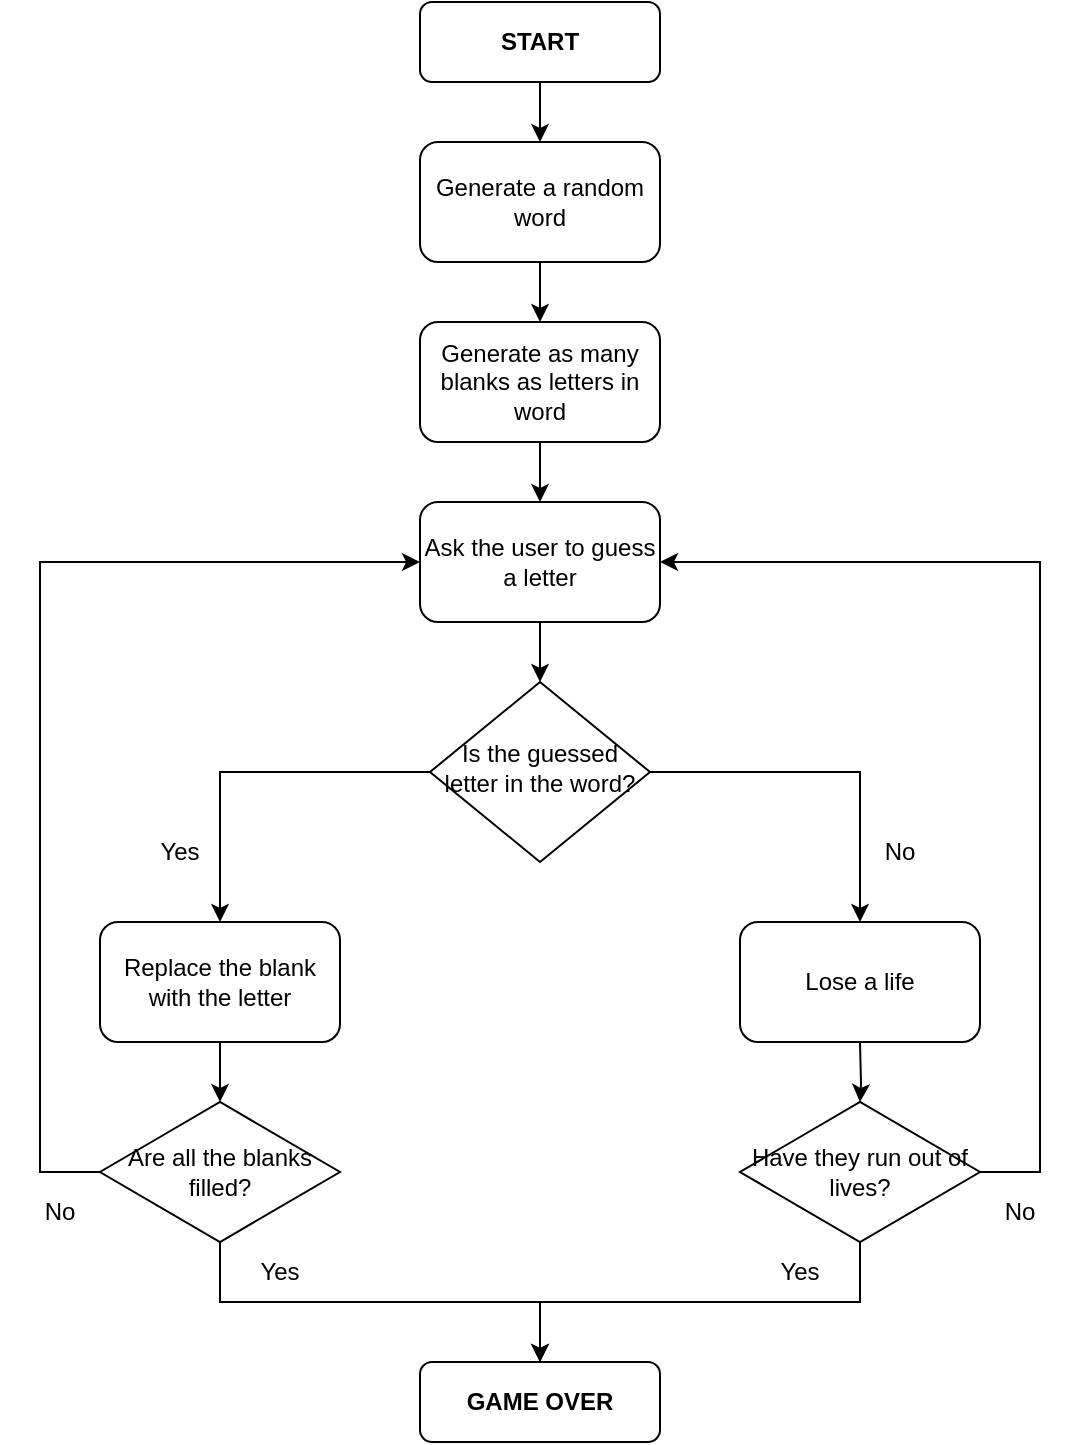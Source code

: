 <mxfile version="16.6.1" type="github">
  <diagram id="C5RBs43oDa-KdzZeNtuy" name="Page-1">
    <mxGraphModel dx="630" dy="727" grid="1" gridSize="10" guides="1" tooltips="1" connect="1" arrows="1" fold="1" page="1" pageScale="1" pageWidth="827" pageHeight="1169" math="0" shadow="0">
      <root>
        <mxCell id="WIyWlLk6GJQsqaUBKTNV-0" />
        <mxCell id="WIyWlLk6GJQsqaUBKTNV-1" parent="WIyWlLk6GJQsqaUBKTNV-0" />
        <mxCell id="WIyWlLk6GJQsqaUBKTNV-3" value="&lt;b&gt;START&lt;/b&gt;" style="rounded=1;whiteSpace=wrap;html=1;fontSize=12;glass=0;strokeWidth=1;shadow=0;" parent="WIyWlLk6GJQsqaUBKTNV-1" vertex="1">
          <mxGeometry x="330" y="40" width="120" height="40" as="geometry" />
        </mxCell>
        <mxCell id="Gws1ptHZpXnSZZmnH6ce-5" value="" style="edgeStyle=orthogonalEdgeStyle;rounded=0;orthogonalLoop=1;jettySize=auto;html=1;" edge="1" parent="WIyWlLk6GJQsqaUBKTNV-1" source="WIyWlLk6GJQsqaUBKTNV-3" target="Gws1ptHZpXnSZZmnH6ce-0">
          <mxGeometry relative="1" as="geometry" />
        </mxCell>
        <mxCell id="Gws1ptHZpXnSZZmnH6ce-6" value="" style="edgeStyle=orthogonalEdgeStyle;rounded=0;orthogonalLoop=1;jettySize=auto;html=1;" edge="1" parent="WIyWlLk6GJQsqaUBKTNV-1" source="Gws1ptHZpXnSZZmnH6ce-0" target="Gws1ptHZpXnSZZmnH6ce-1">
          <mxGeometry relative="1" as="geometry" />
        </mxCell>
        <mxCell id="Gws1ptHZpXnSZZmnH6ce-0" value="Generate a random word" style="rounded=1;whiteSpace=wrap;html=1;" vertex="1" parent="WIyWlLk6GJQsqaUBKTNV-1">
          <mxGeometry x="330" y="110" width="120" height="60" as="geometry" />
        </mxCell>
        <mxCell id="Gws1ptHZpXnSZZmnH6ce-10" value="" style="edgeStyle=orthogonalEdgeStyle;rounded=0;orthogonalLoop=1;jettySize=auto;html=1;" edge="1" parent="WIyWlLk6GJQsqaUBKTNV-1" source="Gws1ptHZpXnSZZmnH6ce-1" target="Gws1ptHZpXnSZZmnH6ce-8">
          <mxGeometry relative="1" as="geometry" />
        </mxCell>
        <mxCell id="Gws1ptHZpXnSZZmnH6ce-1" value="Generate as many blanks as letters in word" style="rounded=1;whiteSpace=wrap;html=1;" vertex="1" parent="WIyWlLk6GJQsqaUBKTNV-1">
          <mxGeometry x="330" y="200" width="120" height="60" as="geometry" />
        </mxCell>
        <mxCell id="Gws1ptHZpXnSZZmnH6ce-14" style="edgeStyle=orthogonalEdgeStyle;rounded=0;orthogonalLoop=1;jettySize=auto;html=1;entryX=0.5;entryY=0;entryDx=0;entryDy=0;" edge="1" parent="WIyWlLk6GJQsqaUBKTNV-1" source="WIyWlLk6GJQsqaUBKTNV-6" target="Gws1ptHZpXnSZZmnH6ce-12">
          <mxGeometry relative="1" as="geometry" />
        </mxCell>
        <mxCell id="Gws1ptHZpXnSZZmnH6ce-15" style="edgeStyle=orthogonalEdgeStyle;rounded=0;orthogonalLoop=1;jettySize=auto;html=1;entryX=0.5;entryY=0;entryDx=0;entryDy=0;" edge="1" parent="WIyWlLk6GJQsqaUBKTNV-1" source="WIyWlLk6GJQsqaUBKTNV-6" target="Gws1ptHZpXnSZZmnH6ce-13">
          <mxGeometry relative="1" as="geometry" />
        </mxCell>
        <mxCell id="WIyWlLk6GJQsqaUBKTNV-6" value="Is the guessed letter in the word?&lt;br&gt;" style="rhombus;whiteSpace=wrap;html=1;shadow=0;fontFamily=Helvetica;fontSize=12;align=center;strokeWidth=1;spacing=6;spacingTop=-4;" parent="WIyWlLk6GJQsqaUBKTNV-1" vertex="1">
          <mxGeometry x="335" y="380" width="110" height="90" as="geometry" />
        </mxCell>
        <mxCell id="Gws1ptHZpXnSZZmnH6ce-11" value="" style="edgeStyle=orthogonalEdgeStyle;rounded=0;orthogonalLoop=1;jettySize=auto;html=1;" edge="1" parent="WIyWlLk6GJQsqaUBKTNV-1" source="Gws1ptHZpXnSZZmnH6ce-8" target="WIyWlLk6GJQsqaUBKTNV-6">
          <mxGeometry relative="1" as="geometry" />
        </mxCell>
        <mxCell id="Gws1ptHZpXnSZZmnH6ce-8" value="Ask the user to guess a letter" style="rounded=1;whiteSpace=wrap;html=1;" vertex="1" parent="WIyWlLk6GJQsqaUBKTNV-1">
          <mxGeometry x="330" y="290" width="120" height="60" as="geometry" />
        </mxCell>
        <mxCell id="Gws1ptHZpXnSZZmnH6ce-20" value="" style="edgeStyle=orthogonalEdgeStyle;rounded=0;orthogonalLoop=1;jettySize=auto;html=1;" edge="1" parent="WIyWlLk6GJQsqaUBKTNV-1" source="Gws1ptHZpXnSZZmnH6ce-12" target="Gws1ptHZpXnSZZmnH6ce-19">
          <mxGeometry relative="1" as="geometry" />
        </mxCell>
        <mxCell id="Gws1ptHZpXnSZZmnH6ce-12" value="Replace the blank with the letter" style="rounded=1;whiteSpace=wrap;html=1;" vertex="1" parent="WIyWlLk6GJQsqaUBKTNV-1">
          <mxGeometry x="170" y="500" width="120" height="60" as="geometry" />
        </mxCell>
        <mxCell id="Gws1ptHZpXnSZZmnH6ce-13" value="Lose a life" style="rounded=1;whiteSpace=wrap;html=1;" vertex="1" parent="WIyWlLk6GJQsqaUBKTNV-1">
          <mxGeometry x="490" y="500" width="120" height="60" as="geometry" />
        </mxCell>
        <mxCell id="Gws1ptHZpXnSZZmnH6ce-16" value="Yes" style="text;html=1;strokeColor=none;fillColor=none;align=center;verticalAlign=middle;whiteSpace=wrap;rounded=0;" vertex="1" parent="WIyWlLk6GJQsqaUBKTNV-1">
          <mxGeometry x="180" y="450" width="60" height="30" as="geometry" />
        </mxCell>
        <mxCell id="Gws1ptHZpXnSZZmnH6ce-18" value="No" style="text;html=1;strokeColor=none;fillColor=none;align=center;verticalAlign=middle;whiteSpace=wrap;rounded=0;" vertex="1" parent="WIyWlLk6GJQsqaUBKTNV-1">
          <mxGeometry x="540" y="450" width="60" height="30" as="geometry" />
        </mxCell>
        <mxCell id="Gws1ptHZpXnSZZmnH6ce-26" value="" style="edgeStyle=orthogonalEdgeStyle;rounded=0;orthogonalLoop=1;jettySize=auto;html=1;" edge="1" parent="WIyWlLk6GJQsqaUBKTNV-1" source="Gws1ptHZpXnSZZmnH6ce-19" target="Gws1ptHZpXnSZZmnH6ce-25">
          <mxGeometry relative="1" as="geometry">
            <Array as="points">
              <mxPoint x="230" y="690" />
              <mxPoint x="390" y="690" />
            </Array>
          </mxGeometry>
        </mxCell>
        <mxCell id="Gws1ptHZpXnSZZmnH6ce-28" style="edgeStyle=orthogonalEdgeStyle;rounded=0;orthogonalLoop=1;jettySize=auto;html=1;entryX=0;entryY=0.5;entryDx=0;entryDy=0;" edge="1" parent="WIyWlLk6GJQsqaUBKTNV-1" source="Gws1ptHZpXnSZZmnH6ce-19" target="Gws1ptHZpXnSZZmnH6ce-8">
          <mxGeometry relative="1" as="geometry">
            <mxPoint x="110" y="330" as="targetPoint" />
            <Array as="points">
              <mxPoint x="140" y="625" />
              <mxPoint x="140" y="320" />
            </Array>
          </mxGeometry>
        </mxCell>
        <mxCell id="Gws1ptHZpXnSZZmnH6ce-19" value="Are all the blanks filled?&lt;br&gt;" style="rhombus;whiteSpace=wrap;html=1;rounded=1;arcSize=0;" vertex="1" parent="WIyWlLk6GJQsqaUBKTNV-1">
          <mxGeometry x="170" y="590" width="120" height="70" as="geometry" />
        </mxCell>
        <mxCell id="Gws1ptHZpXnSZZmnH6ce-21" value="" style="edgeStyle=orthogonalEdgeStyle;rounded=0;orthogonalLoop=1;jettySize=auto;html=1;" edge="1" parent="WIyWlLk6GJQsqaUBKTNV-1" target="Gws1ptHZpXnSZZmnH6ce-22">
          <mxGeometry relative="1" as="geometry">
            <mxPoint x="550" y="560" as="sourcePoint" />
          </mxGeometry>
        </mxCell>
        <mxCell id="Gws1ptHZpXnSZZmnH6ce-29" style="edgeStyle=orthogonalEdgeStyle;rounded=0;orthogonalLoop=1;jettySize=auto;html=1;entryX=1;entryY=0.5;entryDx=0;entryDy=0;" edge="1" parent="WIyWlLk6GJQsqaUBKTNV-1" source="Gws1ptHZpXnSZZmnH6ce-22" target="Gws1ptHZpXnSZZmnH6ce-8">
          <mxGeometry relative="1" as="geometry">
            <Array as="points">
              <mxPoint x="640" y="625" />
              <mxPoint x="640" y="320" />
            </Array>
          </mxGeometry>
        </mxCell>
        <mxCell id="Gws1ptHZpXnSZZmnH6ce-30" style="edgeStyle=orthogonalEdgeStyle;rounded=0;orthogonalLoop=1;jettySize=auto;html=1;exitX=0.5;exitY=1;exitDx=0;exitDy=0;entryX=0.5;entryY=0;entryDx=0;entryDy=0;" edge="1" parent="WIyWlLk6GJQsqaUBKTNV-1" source="Gws1ptHZpXnSZZmnH6ce-22" target="Gws1ptHZpXnSZZmnH6ce-25">
          <mxGeometry relative="1" as="geometry" />
        </mxCell>
        <mxCell id="Gws1ptHZpXnSZZmnH6ce-22" value="Have they run out of lives?" style="rhombus;whiteSpace=wrap;html=1;rounded=1;arcSize=0;" vertex="1" parent="WIyWlLk6GJQsqaUBKTNV-1">
          <mxGeometry x="490" y="590" width="120" height="70" as="geometry" />
        </mxCell>
        <mxCell id="Gws1ptHZpXnSZZmnH6ce-25" value="&lt;b&gt;GAME OVER&lt;/b&gt;" style="rounded=1;whiteSpace=wrap;html=1;arcSize=15;" vertex="1" parent="WIyWlLk6GJQsqaUBKTNV-1">
          <mxGeometry x="330" y="720" width="120" height="40" as="geometry" />
        </mxCell>
        <mxCell id="Gws1ptHZpXnSZZmnH6ce-31" value="No" style="text;html=1;strokeColor=none;fillColor=none;align=center;verticalAlign=middle;whiteSpace=wrap;rounded=0;" vertex="1" parent="WIyWlLk6GJQsqaUBKTNV-1">
          <mxGeometry x="120" y="630" width="60" height="30" as="geometry" />
        </mxCell>
        <mxCell id="Gws1ptHZpXnSZZmnH6ce-32" value="No" style="text;html=1;strokeColor=none;fillColor=none;align=center;verticalAlign=middle;whiteSpace=wrap;rounded=0;" vertex="1" parent="WIyWlLk6GJQsqaUBKTNV-1">
          <mxGeometry x="600" y="630" width="60" height="30" as="geometry" />
        </mxCell>
        <mxCell id="Gws1ptHZpXnSZZmnH6ce-33" value="Yes" style="text;html=1;strokeColor=none;fillColor=none;align=center;verticalAlign=middle;whiteSpace=wrap;rounded=0;" vertex="1" parent="WIyWlLk6GJQsqaUBKTNV-1">
          <mxGeometry x="230" y="660" width="60" height="30" as="geometry" />
        </mxCell>
        <mxCell id="Gws1ptHZpXnSZZmnH6ce-34" value="Yes" style="text;html=1;strokeColor=none;fillColor=none;align=center;verticalAlign=middle;whiteSpace=wrap;rounded=0;" vertex="1" parent="WIyWlLk6GJQsqaUBKTNV-1">
          <mxGeometry x="490" y="660" width="60" height="30" as="geometry" />
        </mxCell>
      </root>
    </mxGraphModel>
  </diagram>
</mxfile>
